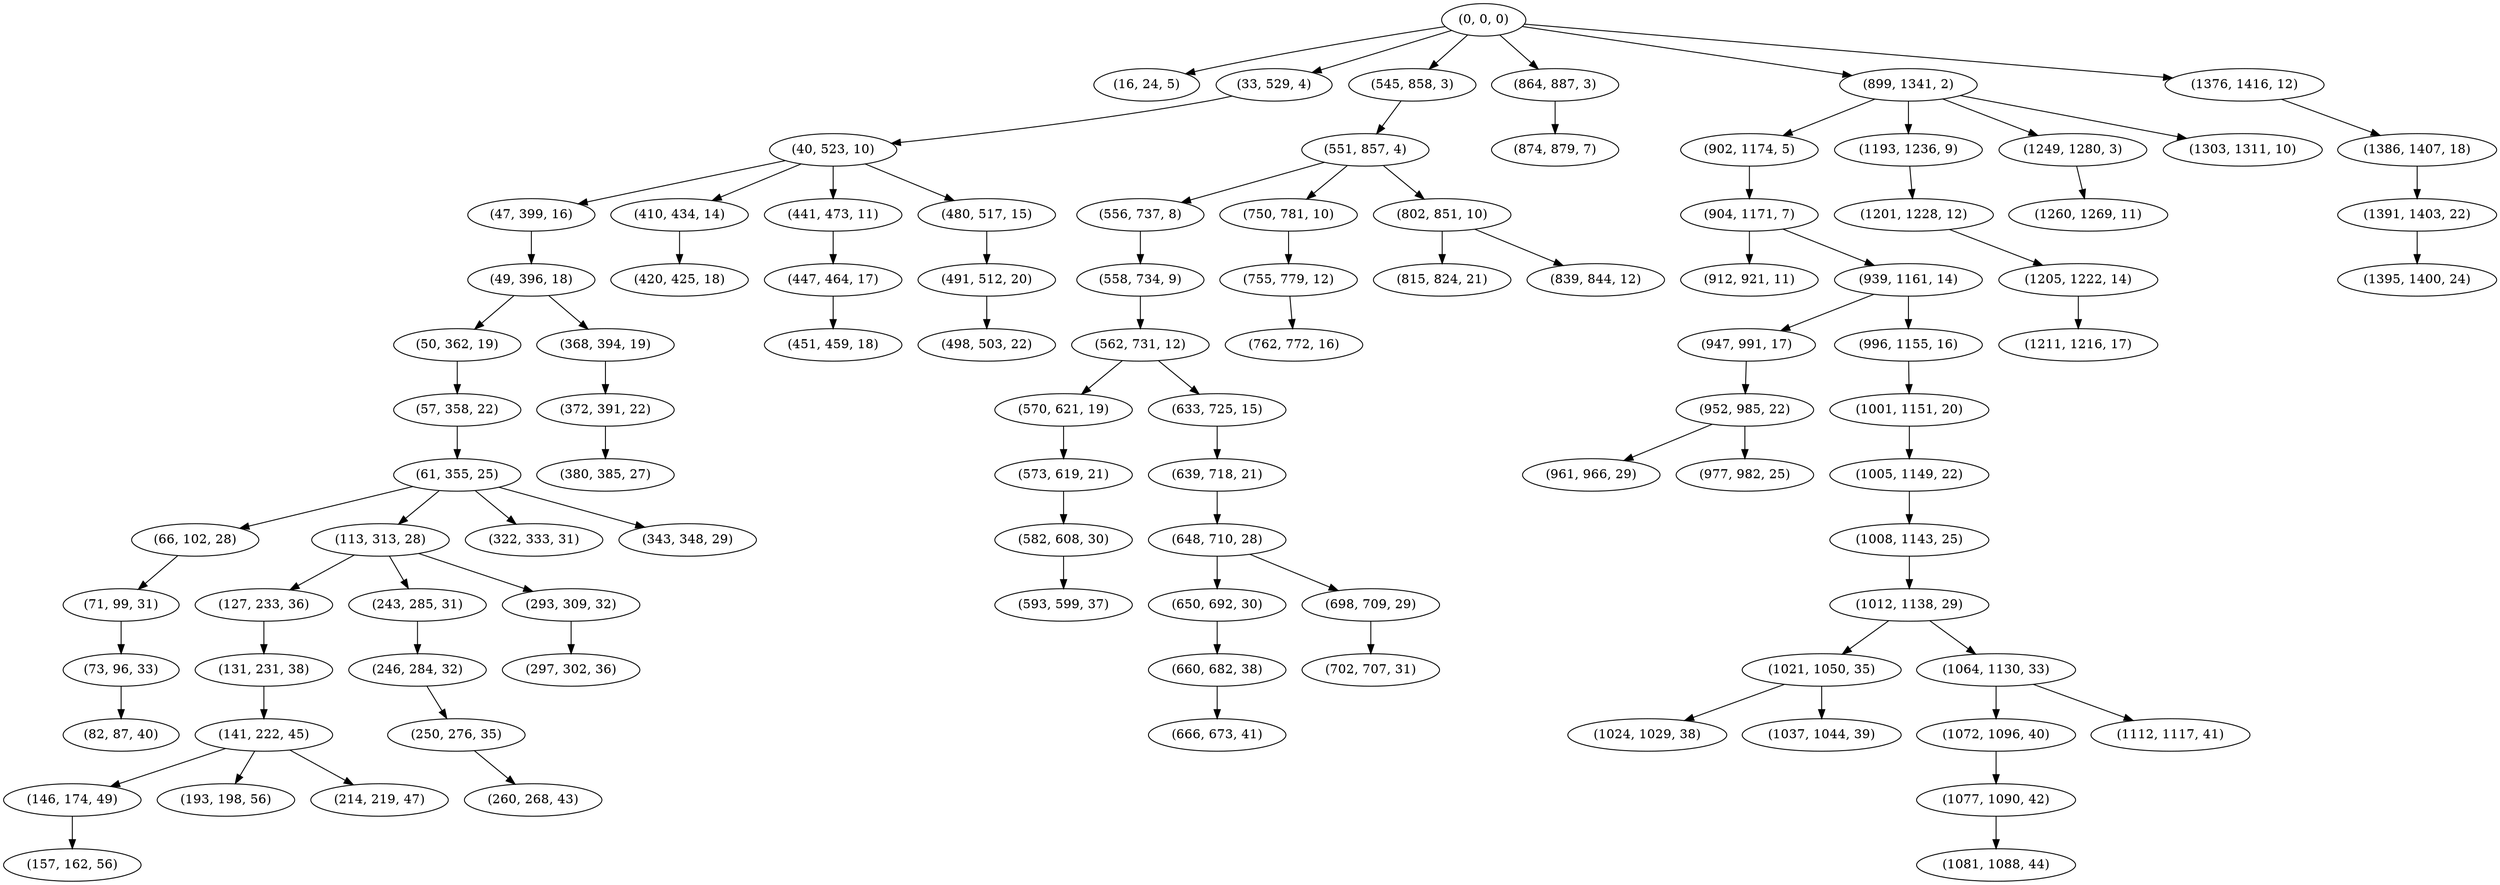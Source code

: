 digraph tree {
    "(0, 0, 0)";
    "(16, 24, 5)";
    "(33, 529, 4)";
    "(40, 523, 10)";
    "(47, 399, 16)";
    "(49, 396, 18)";
    "(50, 362, 19)";
    "(57, 358, 22)";
    "(61, 355, 25)";
    "(66, 102, 28)";
    "(71, 99, 31)";
    "(73, 96, 33)";
    "(82, 87, 40)";
    "(113, 313, 28)";
    "(127, 233, 36)";
    "(131, 231, 38)";
    "(141, 222, 45)";
    "(146, 174, 49)";
    "(157, 162, 56)";
    "(193, 198, 56)";
    "(214, 219, 47)";
    "(243, 285, 31)";
    "(246, 284, 32)";
    "(250, 276, 35)";
    "(260, 268, 43)";
    "(293, 309, 32)";
    "(297, 302, 36)";
    "(322, 333, 31)";
    "(343, 348, 29)";
    "(368, 394, 19)";
    "(372, 391, 22)";
    "(380, 385, 27)";
    "(410, 434, 14)";
    "(420, 425, 18)";
    "(441, 473, 11)";
    "(447, 464, 17)";
    "(451, 459, 18)";
    "(480, 517, 15)";
    "(491, 512, 20)";
    "(498, 503, 22)";
    "(545, 858, 3)";
    "(551, 857, 4)";
    "(556, 737, 8)";
    "(558, 734, 9)";
    "(562, 731, 12)";
    "(570, 621, 19)";
    "(573, 619, 21)";
    "(582, 608, 30)";
    "(593, 599, 37)";
    "(633, 725, 15)";
    "(639, 718, 21)";
    "(648, 710, 28)";
    "(650, 692, 30)";
    "(660, 682, 38)";
    "(666, 673, 41)";
    "(698, 709, 29)";
    "(702, 707, 31)";
    "(750, 781, 10)";
    "(755, 779, 12)";
    "(762, 772, 16)";
    "(802, 851, 10)";
    "(815, 824, 21)";
    "(839, 844, 12)";
    "(864, 887, 3)";
    "(874, 879, 7)";
    "(899, 1341, 2)";
    "(902, 1174, 5)";
    "(904, 1171, 7)";
    "(912, 921, 11)";
    "(939, 1161, 14)";
    "(947, 991, 17)";
    "(952, 985, 22)";
    "(961, 966, 29)";
    "(977, 982, 25)";
    "(996, 1155, 16)";
    "(1001, 1151, 20)";
    "(1005, 1149, 22)";
    "(1008, 1143, 25)";
    "(1012, 1138, 29)";
    "(1021, 1050, 35)";
    "(1024, 1029, 38)";
    "(1037, 1044, 39)";
    "(1064, 1130, 33)";
    "(1072, 1096, 40)";
    "(1077, 1090, 42)";
    "(1081, 1088, 44)";
    "(1112, 1117, 41)";
    "(1193, 1236, 9)";
    "(1201, 1228, 12)";
    "(1205, 1222, 14)";
    "(1211, 1216, 17)";
    "(1249, 1280, 3)";
    "(1260, 1269, 11)";
    "(1303, 1311, 10)";
    "(1376, 1416, 12)";
    "(1386, 1407, 18)";
    "(1391, 1403, 22)";
    "(1395, 1400, 24)";
    "(0, 0, 0)" -> "(16, 24, 5)";
    "(0, 0, 0)" -> "(33, 529, 4)";
    "(0, 0, 0)" -> "(545, 858, 3)";
    "(0, 0, 0)" -> "(864, 887, 3)";
    "(0, 0, 0)" -> "(899, 1341, 2)";
    "(0, 0, 0)" -> "(1376, 1416, 12)";
    "(33, 529, 4)" -> "(40, 523, 10)";
    "(40, 523, 10)" -> "(47, 399, 16)";
    "(40, 523, 10)" -> "(410, 434, 14)";
    "(40, 523, 10)" -> "(441, 473, 11)";
    "(40, 523, 10)" -> "(480, 517, 15)";
    "(47, 399, 16)" -> "(49, 396, 18)";
    "(49, 396, 18)" -> "(50, 362, 19)";
    "(49, 396, 18)" -> "(368, 394, 19)";
    "(50, 362, 19)" -> "(57, 358, 22)";
    "(57, 358, 22)" -> "(61, 355, 25)";
    "(61, 355, 25)" -> "(66, 102, 28)";
    "(61, 355, 25)" -> "(113, 313, 28)";
    "(61, 355, 25)" -> "(322, 333, 31)";
    "(61, 355, 25)" -> "(343, 348, 29)";
    "(66, 102, 28)" -> "(71, 99, 31)";
    "(71, 99, 31)" -> "(73, 96, 33)";
    "(73, 96, 33)" -> "(82, 87, 40)";
    "(113, 313, 28)" -> "(127, 233, 36)";
    "(113, 313, 28)" -> "(243, 285, 31)";
    "(113, 313, 28)" -> "(293, 309, 32)";
    "(127, 233, 36)" -> "(131, 231, 38)";
    "(131, 231, 38)" -> "(141, 222, 45)";
    "(141, 222, 45)" -> "(146, 174, 49)";
    "(141, 222, 45)" -> "(193, 198, 56)";
    "(141, 222, 45)" -> "(214, 219, 47)";
    "(146, 174, 49)" -> "(157, 162, 56)";
    "(243, 285, 31)" -> "(246, 284, 32)";
    "(246, 284, 32)" -> "(250, 276, 35)";
    "(250, 276, 35)" -> "(260, 268, 43)";
    "(293, 309, 32)" -> "(297, 302, 36)";
    "(368, 394, 19)" -> "(372, 391, 22)";
    "(372, 391, 22)" -> "(380, 385, 27)";
    "(410, 434, 14)" -> "(420, 425, 18)";
    "(441, 473, 11)" -> "(447, 464, 17)";
    "(447, 464, 17)" -> "(451, 459, 18)";
    "(480, 517, 15)" -> "(491, 512, 20)";
    "(491, 512, 20)" -> "(498, 503, 22)";
    "(545, 858, 3)" -> "(551, 857, 4)";
    "(551, 857, 4)" -> "(556, 737, 8)";
    "(551, 857, 4)" -> "(750, 781, 10)";
    "(551, 857, 4)" -> "(802, 851, 10)";
    "(556, 737, 8)" -> "(558, 734, 9)";
    "(558, 734, 9)" -> "(562, 731, 12)";
    "(562, 731, 12)" -> "(570, 621, 19)";
    "(562, 731, 12)" -> "(633, 725, 15)";
    "(570, 621, 19)" -> "(573, 619, 21)";
    "(573, 619, 21)" -> "(582, 608, 30)";
    "(582, 608, 30)" -> "(593, 599, 37)";
    "(633, 725, 15)" -> "(639, 718, 21)";
    "(639, 718, 21)" -> "(648, 710, 28)";
    "(648, 710, 28)" -> "(650, 692, 30)";
    "(648, 710, 28)" -> "(698, 709, 29)";
    "(650, 692, 30)" -> "(660, 682, 38)";
    "(660, 682, 38)" -> "(666, 673, 41)";
    "(698, 709, 29)" -> "(702, 707, 31)";
    "(750, 781, 10)" -> "(755, 779, 12)";
    "(755, 779, 12)" -> "(762, 772, 16)";
    "(802, 851, 10)" -> "(815, 824, 21)";
    "(802, 851, 10)" -> "(839, 844, 12)";
    "(864, 887, 3)" -> "(874, 879, 7)";
    "(899, 1341, 2)" -> "(902, 1174, 5)";
    "(899, 1341, 2)" -> "(1193, 1236, 9)";
    "(899, 1341, 2)" -> "(1249, 1280, 3)";
    "(899, 1341, 2)" -> "(1303, 1311, 10)";
    "(902, 1174, 5)" -> "(904, 1171, 7)";
    "(904, 1171, 7)" -> "(912, 921, 11)";
    "(904, 1171, 7)" -> "(939, 1161, 14)";
    "(939, 1161, 14)" -> "(947, 991, 17)";
    "(939, 1161, 14)" -> "(996, 1155, 16)";
    "(947, 991, 17)" -> "(952, 985, 22)";
    "(952, 985, 22)" -> "(961, 966, 29)";
    "(952, 985, 22)" -> "(977, 982, 25)";
    "(996, 1155, 16)" -> "(1001, 1151, 20)";
    "(1001, 1151, 20)" -> "(1005, 1149, 22)";
    "(1005, 1149, 22)" -> "(1008, 1143, 25)";
    "(1008, 1143, 25)" -> "(1012, 1138, 29)";
    "(1012, 1138, 29)" -> "(1021, 1050, 35)";
    "(1012, 1138, 29)" -> "(1064, 1130, 33)";
    "(1021, 1050, 35)" -> "(1024, 1029, 38)";
    "(1021, 1050, 35)" -> "(1037, 1044, 39)";
    "(1064, 1130, 33)" -> "(1072, 1096, 40)";
    "(1064, 1130, 33)" -> "(1112, 1117, 41)";
    "(1072, 1096, 40)" -> "(1077, 1090, 42)";
    "(1077, 1090, 42)" -> "(1081, 1088, 44)";
    "(1193, 1236, 9)" -> "(1201, 1228, 12)";
    "(1201, 1228, 12)" -> "(1205, 1222, 14)";
    "(1205, 1222, 14)" -> "(1211, 1216, 17)";
    "(1249, 1280, 3)" -> "(1260, 1269, 11)";
    "(1376, 1416, 12)" -> "(1386, 1407, 18)";
    "(1386, 1407, 18)" -> "(1391, 1403, 22)";
    "(1391, 1403, 22)" -> "(1395, 1400, 24)";
}
